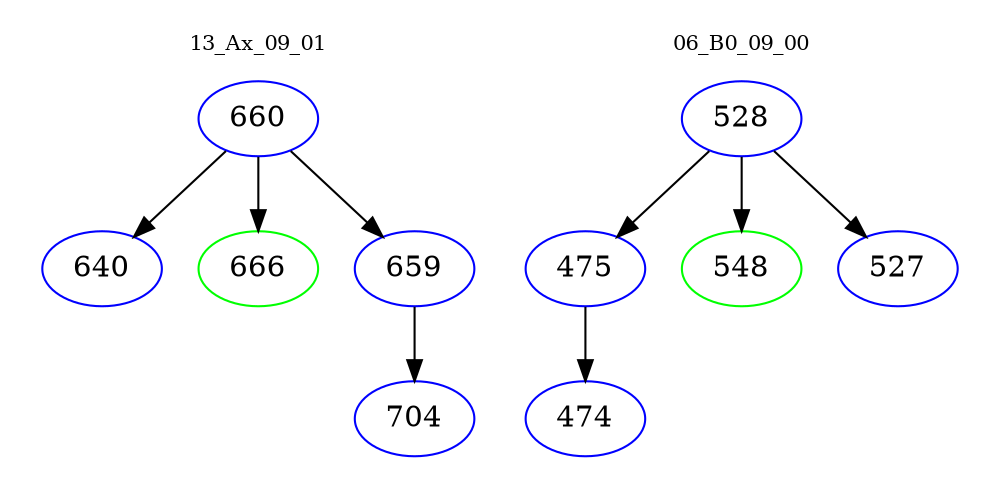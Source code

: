 digraph{
subgraph cluster_0 {
color = white
label = "13_Ax_09_01";
fontsize=10;
T0_660 [label="660", color="blue"]
T0_660 -> T0_640 [color="black"]
T0_640 [label="640", color="blue"]
T0_660 -> T0_666 [color="black"]
T0_666 [label="666", color="green"]
T0_660 -> T0_659 [color="black"]
T0_659 [label="659", color="blue"]
T0_659 -> T0_704 [color="black"]
T0_704 [label="704", color="blue"]
}
subgraph cluster_1 {
color = white
label = "06_B0_09_00";
fontsize=10;
T1_528 [label="528", color="blue"]
T1_528 -> T1_475 [color="black"]
T1_475 [label="475", color="blue"]
T1_475 -> T1_474 [color="black"]
T1_474 [label="474", color="blue"]
T1_528 -> T1_548 [color="black"]
T1_548 [label="548", color="green"]
T1_528 -> T1_527 [color="black"]
T1_527 [label="527", color="blue"]
}
}
